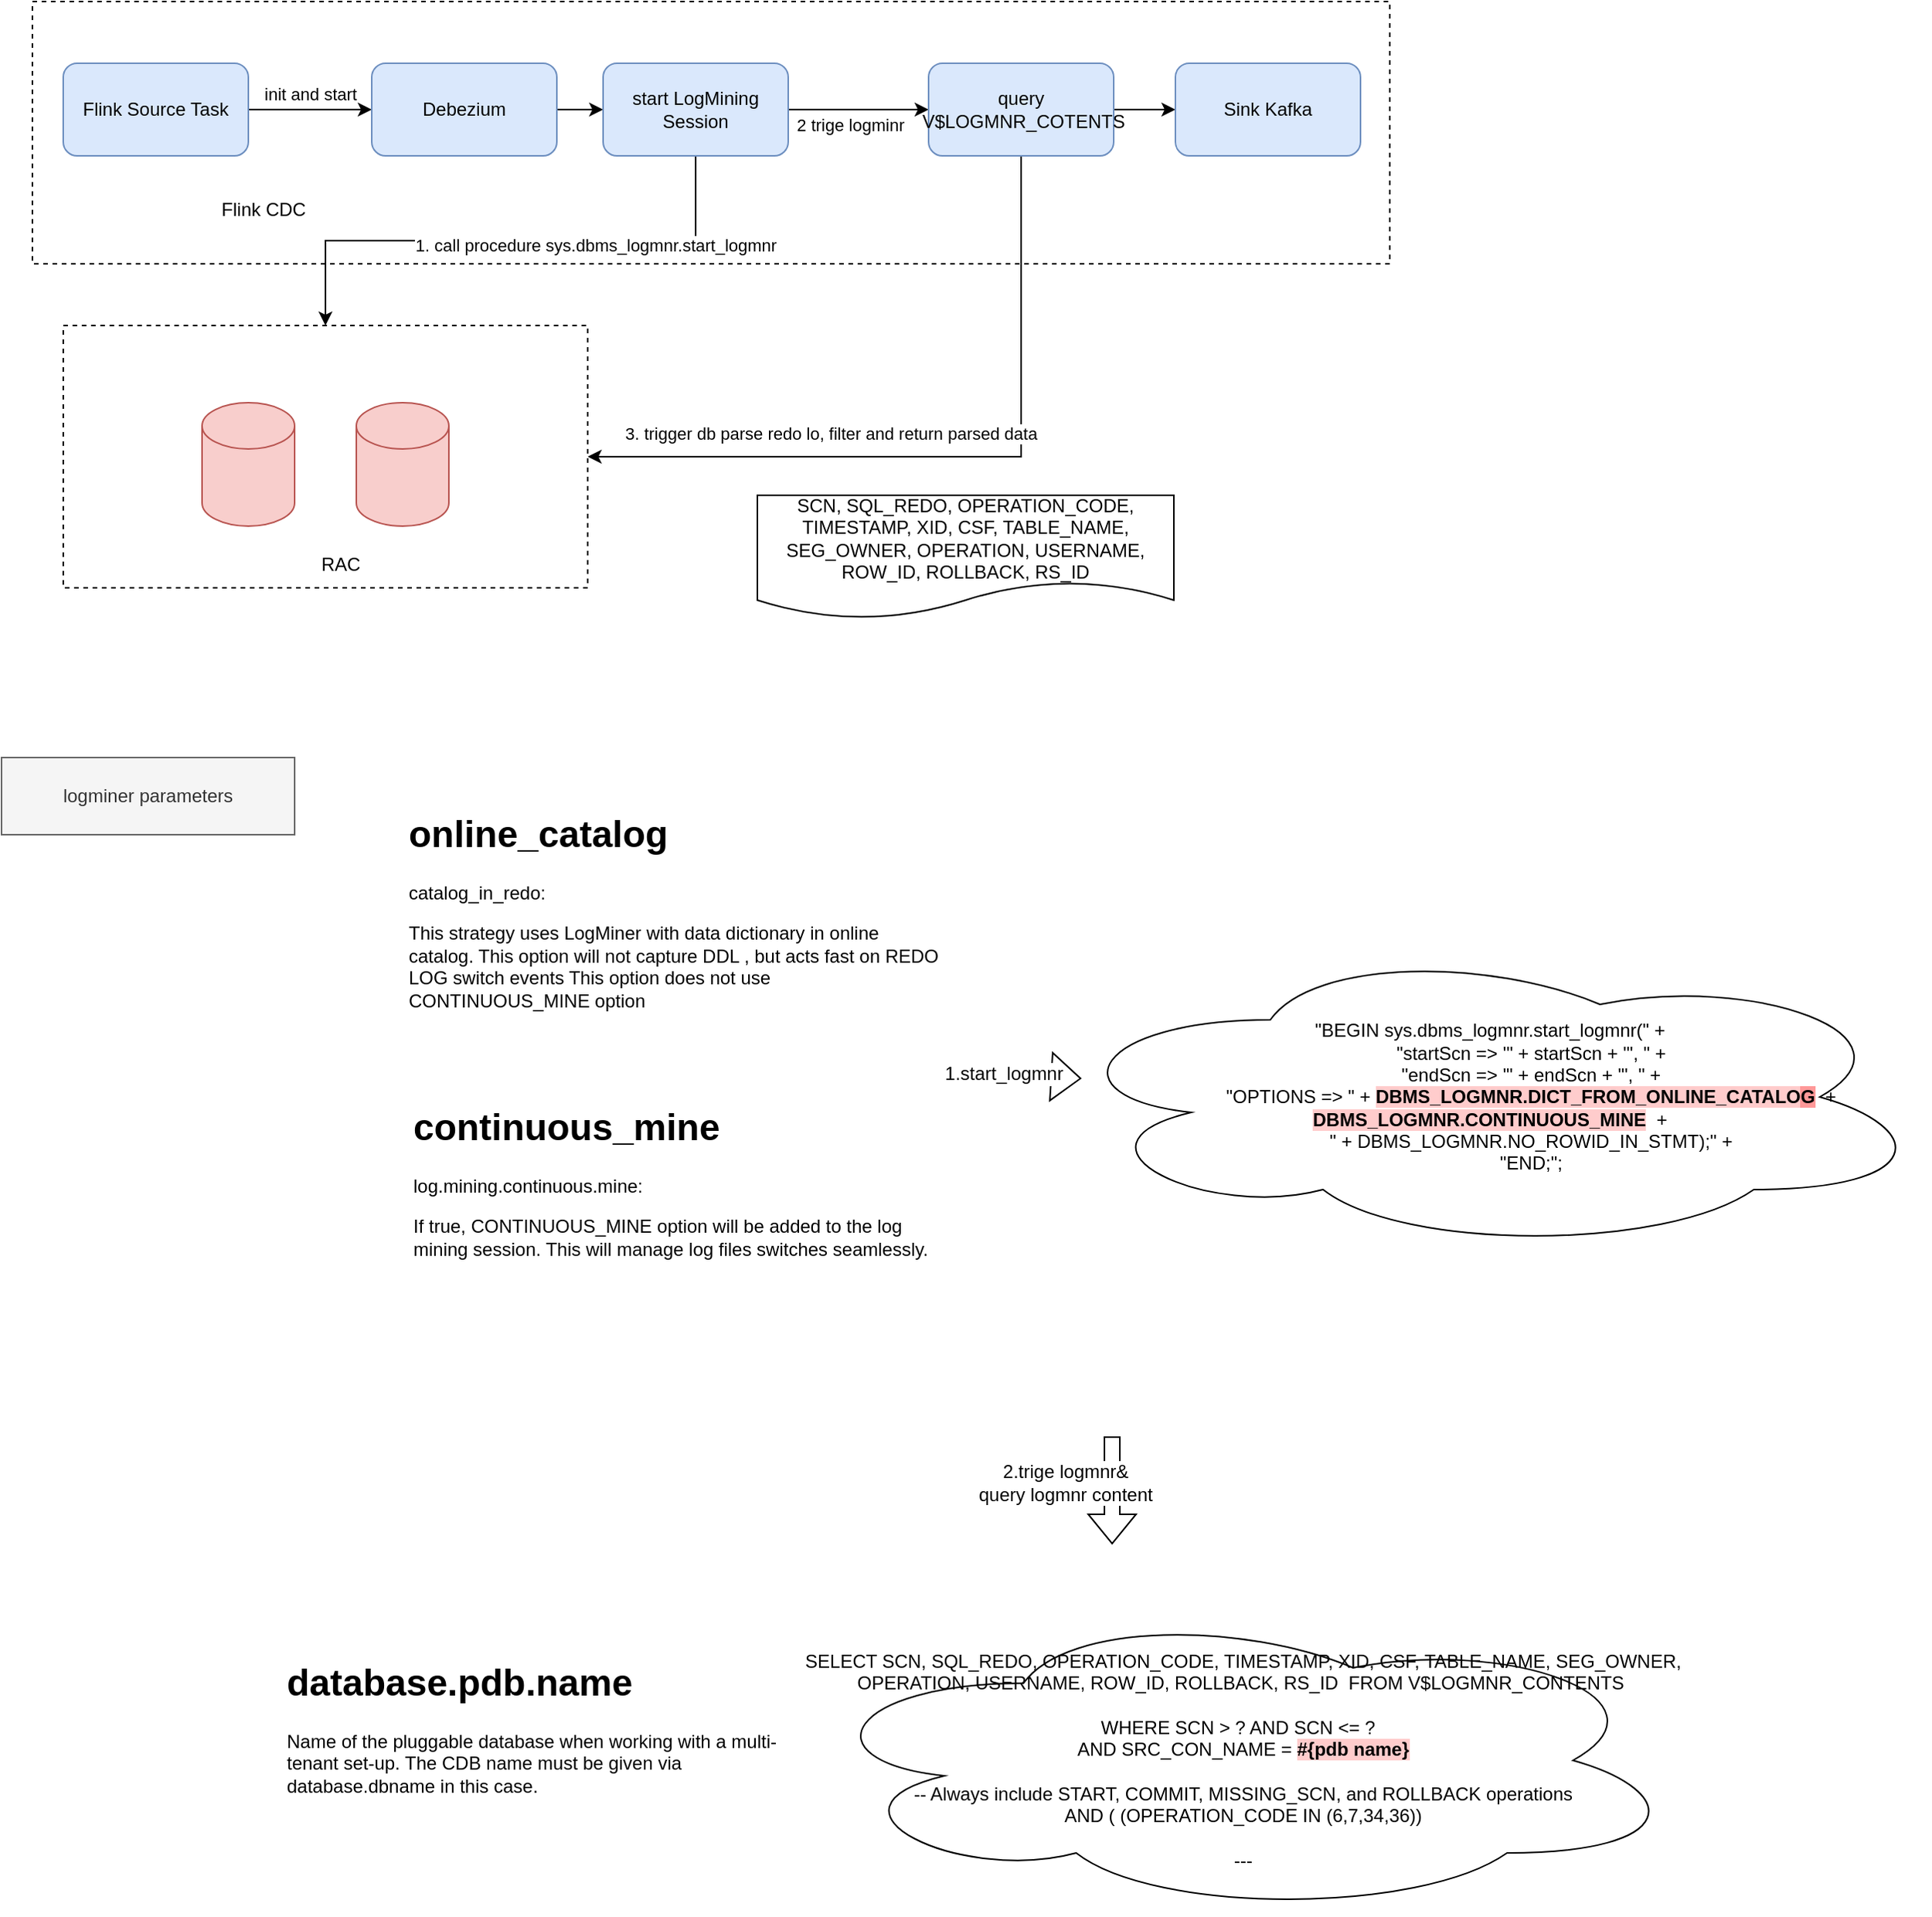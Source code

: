 <mxfile version="20.6.2" type="github">
  <diagram id="C5RBs43oDa-KdzZeNtuy" name="Page-1">
    <mxGraphModel dx="1119" dy="805" grid="1" gridSize="10" guides="1" tooltips="1" connect="1" arrows="1" fold="1" page="1" pageScale="1" pageWidth="827" pageHeight="1169" math="0" shadow="0">
      <root>
        <mxCell id="WIyWlLk6GJQsqaUBKTNV-0" />
        <mxCell id="WIyWlLk6GJQsqaUBKTNV-1" parent="WIyWlLk6GJQsqaUBKTNV-0" />
        <mxCell id="a2s3owxSg3qmIjE8sJY4-7" value="" style="rounded=0;whiteSpace=wrap;html=1;dashed=1;" parent="WIyWlLk6GJQsqaUBKTNV-1" vertex="1">
          <mxGeometry x="120" y="460" width="880" height="170" as="geometry" />
        </mxCell>
        <mxCell id="a2s3owxSg3qmIjE8sJY4-8" value="Flink CDC" style="text;html=1;strokeColor=none;fillColor=none;align=center;verticalAlign=middle;whiteSpace=wrap;rounded=0;dashed=1;" parent="WIyWlLk6GJQsqaUBKTNV-1" vertex="1">
          <mxGeometry x="240" y="580" width="60" height="30" as="geometry" />
        </mxCell>
        <mxCell id="a2s3owxSg3qmIjE8sJY4-11" value="" style="edgeStyle=orthogonalEdgeStyle;rounded=0;orthogonalLoop=1;jettySize=auto;html=1;" parent="WIyWlLk6GJQsqaUBKTNV-1" source="a2s3owxSg3qmIjE8sJY4-9" target="a2s3owxSg3qmIjE8sJY4-10" edge="1">
          <mxGeometry relative="1" as="geometry" />
        </mxCell>
        <mxCell id="a2s3owxSg3qmIjE8sJY4-14" value="init and start" style="edgeLabel;html=1;align=center;verticalAlign=middle;resizable=0;points=[];" parent="a2s3owxSg3qmIjE8sJY4-11" vertex="1" connectable="0">
          <mxGeometry x="-0.075" y="-5" relative="1" as="geometry">
            <mxPoint x="3" y="-15" as="offset" />
          </mxGeometry>
        </mxCell>
        <mxCell id="a2s3owxSg3qmIjE8sJY4-9" value="Flink Source Task" style="rounded=1;whiteSpace=wrap;html=1;fillColor=#dae8fc;strokeColor=#6c8ebf;" parent="WIyWlLk6GJQsqaUBKTNV-1" vertex="1">
          <mxGeometry x="140" y="500" width="120" height="60" as="geometry" />
        </mxCell>
        <mxCell id="a2s3owxSg3qmIjE8sJY4-16" value="" style="edgeStyle=orthogonalEdgeStyle;rounded=0;orthogonalLoop=1;jettySize=auto;html=1;" parent="WIyWlLk6GJQsqaUBKTNV-1" source="a2s3owxSg3qmIjE8sJY4-10" target="a2s3owxSg3qmIjE8sJY4-15" edge="1">
          <mxGeometry relative="1" as="geometry" />
        </mxCell>
        <mxCell id="a2s3owxSg3qmIjE8sJY4-10" value="Debezium" style="whiteSpace=wrap;html=1;fillColor=#dae8fc;strokeColor=#6c8ebf;rounded=1;" parent="WIyWlLk6GJQsqaUBKTNV-1" vertex="1">
          <mxGeometry x="340" y="500" width="120" height="60" as="geometry" />
        </mxCell>
        <mxCell id="a2s3owxSg3qmIjE8sJY4-12" value="" style="rounded=0;whiteSpace=wrap;html=1;dashed=1;" parent="WIyWlLk6GJQsqaUBKTNV-1" vertex="1">
          <mxGeometry x="140" y="670" width="340" height="170" as="geometry" />
        </mxCell>
        <mxCell id="a2s3owxSg3qmIjE8sJY4-13" value="" style="shape=cylinder3;whiteSpace=wrap;html=1;boundedLbl=1;backgroundOutline=1;size=15;fillColor=#f8cecc;strokeColor=#b85450;" parent="WIyWlLk6GJQsqaUBKTNV-1" vertex="1">
          <mxGeometry x="230" y="720" width="60" height="80" as="geometry" />
        </mxCell>
        <mxCell id="a2s3owxSg3qmIjE8sJY4-17" style="edgeStyle=orthogonalEdgeStyle;rounded=0;orthogonalLoop=1;jettySize=auto;html=1;exitX=0.5;exitY=1;exitDx=0;exitDy=0;" parent="WIyWlLk6GJQsqaUBKTNV-1" source="a2s3owxSg3qmIjE8sJY4-15" target="a2s3owxSg3qmIjE8sJY4-12" edge="1">
          <mxGeometry relative="1" as="geometry" />
        </mxCell>
        <mxCell id="a2s3owxSg3qmIjE8sJY4-18" value="1. call procedure sys.dbms_logmnr.start_logmnr" style="edgeLabel;html=1;align=center;verticalAlign=middle;resizable=0;points=[];" parent="a2s3owxSg3qmIjE8sJY4-17" vertex="1" connectable="0">
          <mxGeometry x="-0.31" y="3" relative="1" as="geometry">
            <mxPoint as="offset" />
          </mxGeometry>
        </mxCell>
        <mxCell id="a2s3owxSg3qmIjE8sJY4-21" value="" style="edgeStyle=orthogonalEdgeStyle;rounded=0;orthogonalLoop=1;jettySize=auto;html=1;" parent="WIyWlLk6GJQsqaUBKTNV-1" source="a2s3owxSg3qmIjE8sJY4-15" target="a2s3owxSg3qmIjE8sJY4-20" edge="1">
          <mxGeometry relative="1" as="geometry" />
        </mxCell>
        <mxCell id="a2s3owxSg3qmIjE8sJY4-32" value="2 trige logminr" style="edgeLabel;html=1;align=center;verticalAlign=middle;resizable=0;points=[];" parent="a2s3owxSg3qmIjE8sJY4-21" vertex="1" connectable="0">
          <mxGeometry x="0.1" y="-5" relative="1" as="geometry">
            <mxPoint x="-10" y="5" as="offset" />
          </mxGeometry>
        </mxCell>
        <mxCell id="a2s3owxSg3qmIjE8sJY4-15" value="start LogMining Session" style="whiteSpace=wrap;html=1;fillColor=#dae8fc;strokeColor=#6c8ebf;rounded=1;" parent="WIyWlLk6GJQsqaUBKTNV-1" vertex="1">
          <mxGeometry x="490" y="500" width="120" height="60" as="geometry" />
        </mxCell>
        <mxCell id="a2s3owxSg3qmIjE8sJY4-23" style="edgeStyle=orthogonalEdgeStyle;rounded=0;orthogonalLoop=1;jettySize=auto;html=1;entryX=1;entryY=0.5;entryDx=0;entryDy=0;exitX=0.5;exitY=1;exitDx=0;exitDy=0;" parent="WIyWlLk6GJQsqaUBKTNV-1" source="a2s3owxSg3qmIjE8sJY4-20" target="a2s3owxSg3qmIjE8sJY4-12" edge="1">
          <mxGeometry relative="1" as="geometry" />
        </mxCell>
        <mxCell id="a2s3owxSg3qmIjE8sJY4-24" value="3. trigger db parse redo lo, filter and return parsed data&amp;nbsp;" style="edgeLabel;html=1;align=center;verticalAlign=middle;resizable=0;points=[];" parent="a2s3owxSg3qmIjE8sJY4-23" vertex="1" connectable="0">
          <mxGeometry x="0.371" y="3" relative="1" as="geometry">
            <mxPoint x="9" y="-18" as="offset" />
          </mxGeometry>
        </mxCell>
        <mxCell id="a2s3owxSg3qmIjE8sJY4-29" value="" style="edgeStyle=orthogonalEdgeStyle;rounded=0;orthogonalLoop=1;jettySize=auto;html=1;" parent="WIyWlLk6GJQsqaUBKTNV-1" source="a2s3owxSg3qmIjE8sJY4-20" target="a2s3owxSg3qmIjE8sJY4-28" edge="1">
          <mxGeometry relative="1" as="geometry" />
        </mxCell>
        <mxCell id="a2s3owxSg3qmIjE8sJY4-20" value="query &amp;nbsp;V$LOGMNR_COTENTS" style="whiteSpace=wrap;html=1;fillColor=#dae8fc;strokeColor=#6c8ebf;rounded=1;" parent="WIyWlLk6GJQsqaUBKTNV-1" vertex="1">
          <mxGeometry x="701" y="500" width="120" height="60" as="geometry" />
        </mxCell>
        <mxCell id="a2s3owxSg3qmIjE8sJY4-25" value="SCN, SQL_REDO, OPERATION_CODE, TIMESTAMP, XID, CSF, TABLE_NAME, SEG_OWNER, OPERATION, USERNAME, ROW_ID, ROLLBACK, RS_ID" style="shape=document;whiteSpace=wrap;html=1;boundedLbl=1;" parent="WIyWlLk6GJQsqaUBKTNV-1" vertex="1">
          <mxGeometry x="590" y="780" width="270" height="80" as="geometry" />
        </mxCell>
        <mxCell id="a2s3owxSg3qmIjE8sJY4-27" value="" style="shape=cylinder3;whiteSpace=wrap;html=1;boundedLbl=1;backgroundOutline=1;size=15;fillColor=#f8cecc;strokeColor=#b85450;" parent="WIyWlLk6GJQsqaUBKTNV-1" vertex="1">
          <mxGeometry x="330" y="720" width="60" height="80" as="geometry" />
        </mxCell>
        <mxCell id="a2s3owxSg3qmIjE8sJY4-28" value="Sink Kafka" style="whiteSpace=wrap;html=1;fillColor=#dae8fc;strokeColor=#6c8ebf;rounded=1;" parent="WIyWlLk6GJQsqaUBKTNV-1" vertex="1">
          <mxGeometry x="861" y="500" width="120" height="60" as="geometry" />
        </mxCell>
        <mxCell id="a2s3owxSg3qmIjE8sJY4-30" value="RAC" style="text;html=1;strokeColor=none;fillColor=none;align=center;verticalAlign=middle;whiteSpace=wrap;rounded=0;" parent="WIyWlLk6GJQsqaUBKTNV-1" vertex="1">
          <mxGeometry x="290" y="810" width="60" height="30" as="geometry" />
        </mxCell>
        <mxCell id="MGJxTlzYksmv63LTrWDe-0" value="logminer parameters" style="text;html=1;align=center;verticalAlign=middle;whiteSpace=wrap;rounded=0;fillColor=#f5f5f5;fontColor=#333333;strokeColor=#666666;" vertex="1" parent="WIyWlLk6GJQsqaUBKTNV-1">
          <mxGeometry x="100" y="950" width="190" height="50" as="geometry" />
        </mxCell>
        <mxCell id="MGJxTlzYksmv63LTrWDe-4" value="&lt;h1&gt;online_catalog&lt;/h1&gt;&lt;p&gt;catalog_in_redo:&lt;/p&gt;&lt;p&gt;This strategy uses LogMiner with data dictionary in online catalog. This option will not capture DDL , but acts fast on REDO LOG switch events This option does not use CONTINUOUS_MINE option&lt;br&gt;&lt;/p&gt;" style="text;html=1;strokeColor=none;fillColor=none;spacing=5;spacingTop=-20;whiteSpace=wrap;overflow=hidden;rounded=0;" vertex="1" parent="WIyWlLk6GJQsqaUBKTNV-1">
          <mxGeometry x="359" y="980" width="356" height="170" as="geometry" />
        </mxCell>
        <mxCell id="MGJxTlzYksmv63LTrWDe-5" value="&lt;h1&gt;continuous_mine&lt;/h1&gt;&lt;span style=&quot;text-align: center;&quot;&gt;log.mining.continuous.mine&lt;/span&gt;:&lt;span style=&quot;text-align: center;&quot;&gt;&lt;br&gt;&lt;/span&gt;&lt;p&gt;If true, CONTINUOUS_MINE option will be added to the log mining session. This will manage log files switches seamlessly.&lt;br&gt;&lt;/p&gt;" style="text;html=1;strokeColor=none;fillColor=none;spacing=5;spacingTop=-20;whiteSpace=wrap;overflow=hidden;rounded=0;" vertex="1" parent="WIyWlLk6GJQsqaUBKTNV-1">
          <mxGeometry x="362" y="1170" width="356" height="150" as="geometry" />
        </mxCell>
        <mxCell id="MGJxTlzYksmv63LTrWDe-7" value="&lt;div&gt;&quot;BEGIN sys.dbms_logmnr.start_logmnr(&quot; +&lt;/div&gt;&lt;div&gt;&amp;nbsp; &amp;nbsp; &amp;nbsp; &amp;nbsp; &amp;nbsp; &amp;nbsp; &amp;nbsp; &amp;nbsp; &quot;startScn =&amp;gt; &#39;&quot; + startScn + &quot;&#39;, &quot; +&lt;/div&gt;&lt;div&gt;&amp;nbsp; &amp;nbsp; &amp;nbsp; &amp;nbsp; &amp;nbsp; &amp;nbsp; &amp;nbsp; &amp;nbsp; &quot;endScn =&amp;gt; &#39;&quot; + endScn + &quot;&#39;, &quot; +&lt;/div&gt;&lt;div&gt;&amp;nbsp; &amp;nbsp; &amp;nbsp; &amp;nbsp; &amp;nbsp; &amp;nbsp; &amp;nbsp; &amp;nbsp; &quot;OPTIONS =&amp;gt; &quot; + &lt;b style=&quot;background-color: rgb(255, 204, 204);&quot;&gt;DBMS_LOGMNR.DICT_FROM_ONLINE_CATALO&lt;/b&gt;&lt;b style=&quot;background-color: rgb(255, 153, 153);&quot;&gt;G&lt;/b&gt; &amp;nbsp;+ &lt;b style=&quot;background-color: rgb(255, 204, 204);&quot;&gt;DBMS_LOGMNR.CONTINUOUS_MINE&lt;/b&gt;&amp;nbsp; +&lt;/div&gt;&lt;div&gt;&amp;nbsp; &amp;nbsp; &amp;nbsp; &amp;nbsp; &amp;nbsp; &amp;nbsp; &amp;nbsp; &amp;nbsp; &quot; + DBMS_LOGMNR.NO_ROWID_IN_STMT);&quot; +&lt;/div&gt;&lt;div&gt;&amp;nbsp; &amp;nbsp; &amp;nbsp; &amp;nbsp; &amp;nbsp; &amp;nbsp; &amp;nbsp; &amp;nbsp; &quot;END;&quot;;&lt;/div&gt;" style="ellipse;shape=cloud;whiteSpace=wrap;html=1;fontColor=default;" vertex="1" parent="WIyWlLk6GJQsqaUBKTNV-1">
          <mxGeometry x="780" y="1070" width="570" height="200" as="geometry" />
        </mxCell>
        <mxCell id="MGJxTlzYksmv63LTrWDe-8" value="" style="shape=flexArrow;endArrow=classic;html=1;rounded=0;fontColor=default;startArrow=none;" edge="1" parent="WIyWlLk6GJQsqaUBKTNV-1" source="MGJxTlzYksmv63LTrWDe-13">
          <mxGeometry width="50" height="50" relative="1" as="geometry">
            <mxPoint x="720" y="1158" as="sourcePoint" />
            <mxPoint x="800" y="1158" as="targetPoint" />
          </mxGeometry>
        </mxCell>
        <mxCell id="MGJxTlzYksmv63LTrWDe-11" value="SELECT SCN, SQL_REDO, OPERATION_CODE, TIMESTAMP, XID, CSF, TABLE_NAME, SEG_OWNER, OPERATION, USERNAME, ROW_ID, ROLLBACK, RS_ID &amp;nbsp;FROM V$LOGMNR_CONTENTS&amp;nbsp;&lt;br&gt;&lt;br&gt;&lt;div&gt;WHERE SCN &amp;gt; ? AND SCN &amp;lt;= ? &amp;nbsp;&lt;/div&gt;&lt;div&gt;AND SRC_CON_NAME = &lt;b style=&quot;background-color: rgb(255, 204, 204);&quot;&gt;#{pdb name}&lt;/b&gt;&lt;/div&gt;&lt;div&gt;&lt;b style=&quot;background-color: rgb(255, 204, 204);&quot;&gt;&lt;br&gt;&lt;/b&gt;&lt;/div&gt;&lt;div&gt;&lt;div&gt;-- Always include START, COMMIT, MISSING_SCN, and ROLLBACK operations&lt;/div&gt;&lt;div&gt;AND ( (OPERATION_CODE IN (6,7,34,36))&lt;/div&gt;&lt;/div&gt;&lt;div&gt;&lt;br&gt;&lt;/div&gt;&lt;div&gt;---&lt;/div&gt;" style="ellipse;shape=cloud;whiteSpace=wrap;html=1;fontColor=default;" vertex="1" parent="WIyWlLk6GJQsqaUBKTNV-1">
          <mxGeometry x="620" y="1500" width="570" height="200" as="geometry" />
        </mxCell>
        <mxCell id="MGJxTlzYksmv63LTrWDe-12" value="" style="shape=flexArrow;endArrow=classic;html=1;rounded=0;fontColor=default;" edge="1" parent="WIyWlLk6GJQsqaUBKTNV-1">
          <mxGeometry width="50" height="50" relative="1" as="geometry">
            <mxPoint x="820" y="1390" as="sourcePoint" />
            <mxPoint x="820" y="1460" as="targetPoint" />
          </mxGeometry>
        </mxCell>
        <mxCell id="MGJxTlzYksmv63LTrWDe-14" value="2.trige logmnr&amp;amp;&lt;br&gt;query logmnr content" style="text;html=1;strokeColor=none;fillColor=none;align=center;verticalAlign=middle;whiteSpace=wrap;rounded=0;labelBackgroundColor=#FFFFFF;fontColor=default;" vertex="1" parent="WIyWlLk6GJQsqaUBKTNV-1">
          <mxGeometry x="690" y="1400" width="200" height="40" as="geometry" />
        </mxCell>
        <mxCell id="MGJxTlzYksmv63LTrWDe-13" value="1.start_logmnr" style="text;html=1;strokeColor=none;fillColor=none;align=center;verticalAlign=middle;whiteSpace=wrap;rounded=0;labelBackgroundColor=#FFFFFF;fontColor=default;" vertex="1" parent="WIyWlLk6GJQsqaUBKTNV-1">
          <mxGeometry x="720" y="1140" width="60" height="30" as="geometry" />
        </mxCell>
        <mxCell id="MGJxTlzYksmv63LTrWDe-15" value="" style="shape=flexArrow;endArrow=none;html=1;rounded=0;fontColor=default;" edge="1" parent="WIyWlLk6GJQsqaUBKTNV-1">
          <mxGeometry width="50" height="50" relative="1" as="geometry">
            <mxPoint x="707" y="1158" as="sourcePoint" />
            <mxPoint x="707" y="1158" as="targetPoint" />
          </mxGeometry>
        </mxCell>
        <mxCell id="MGJxTlzYksmv63LTrWDe-16" value="&lt;h1&gt;database.pdb.name&lt;/h1&gt;Name of the pluggable database when working with a multi-tenant set-up. The CDB name must be given via database.dbname in this case." style="text;html=1;strokeColor=none;fillColor=none;spacing=5;spacingTop=-20;whiteSpace=wrap;overflow=hidden;rounded=0;" vertex="1" parent="WIyWlLk6GJQsqaUBKTNV-1">
          <mxGeometry x="280" y="1530" width="356" height="150" as="geometry" />
        </mxCell>
      </root>
    </mxGraphModel>
  </diagram>
</mxfile>
